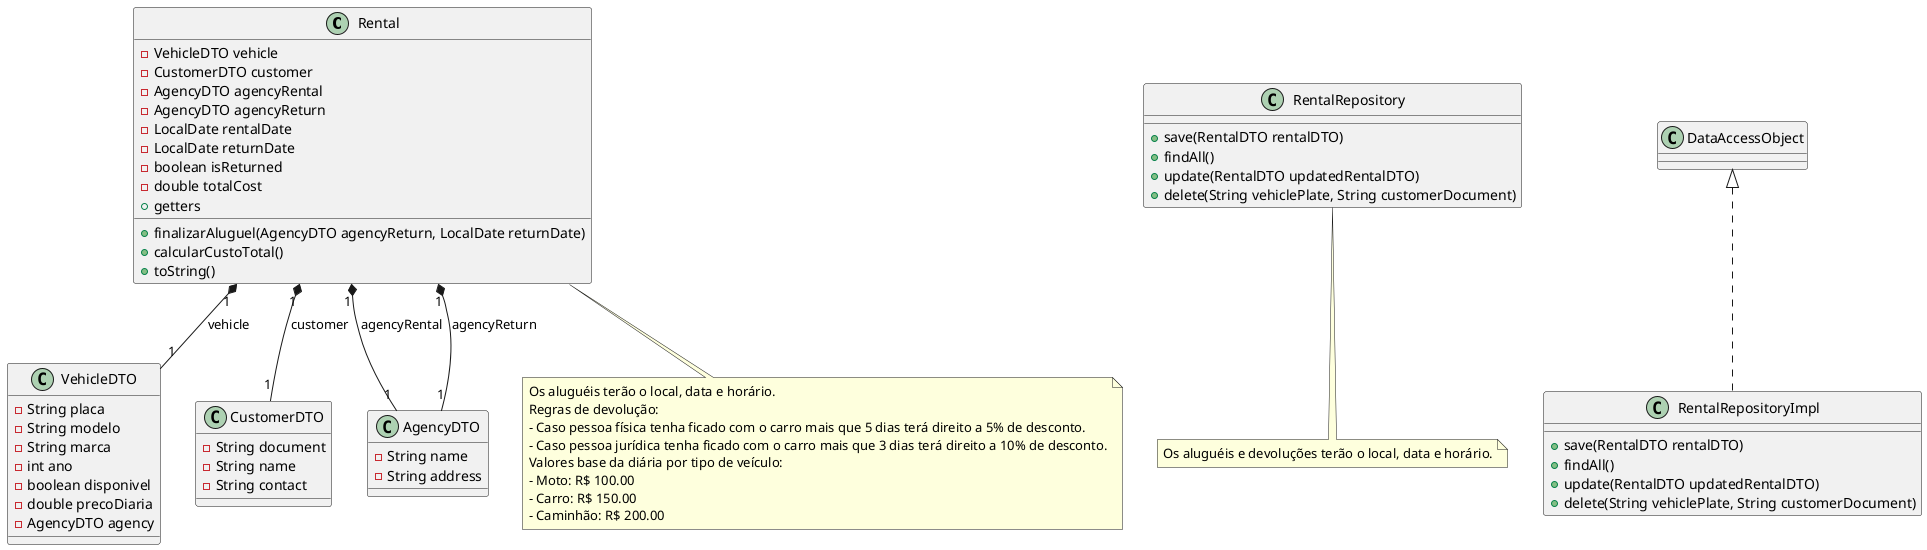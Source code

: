 @startuml
class Rental {
    -VehicleDTO vehicle
    -CustomerDTO customer
    -AgencyDTO agencyRental
    -AgencyDTO agencyReturn
    -LocalDate rentalDate
    -LocalDate returnDate
    -boolean isReturned
    -double totalCost
    +finalizarAluguel(AgencyDTO agencyReturn, LocalDate returnDate)
    +calcularCustoTotal()
    +toString()
    +getters
}

class RentalRepository {
    +save(RentalDTO rentalDTO)
    +findAll()
    +update(RentalDTO updatedRentalDTO)
    +delete(String vehiclePlate, String customerDocument)
}

class RentalRepositoryImpl {
    +save(RentalDTO rentalDTO)
    +findAll()
    +update(RentalDTO updatedRentalDTO)
    +delete(String vehiclePlate, String customerDocument)
}

class VehicleDTO {
    -String placa
    -String modelo
    -String marca
    -int ano
    -boolean disponivel
    -double precoDiaria
    -AgencyDTO agency
}

class CustomerDTO {
    -String document
    -String name
    -String contact
}

class AgencyDTO {
    -String name
    -String address
}

DataAccessObject <|.. RentalRepositoryImpl

Rental "1" *-- "1" VehicleDTO : vehicle
Rental "1" *-- "1" CustomerDTO : customer
Rental "1" *-- "1" AgencyDTO : agencyRental
Rental "1" *-- "1" AgencyDTO : agencyReturn

note "Os aluguéis terão o local, data e horário.\nRegras de devolução:\n- Caso pessoa física tenha ficado com o carro mais que 5 dias terá direito a 5% de desconto.\n- Caso pessoa jurídica tenha ficado com o carro mais que 3 dias terá direito a 10% de desconto.\nValores base da diária por tipo de veículo:\n- Moto: R$ 100.00\n- Carro: R$ 150.00\n- Caminhão: R$ 200.00" as N1
Rental .. N1

note "Os aluguéis e devoluções terão o local, data e horário." as N2
RentalRepository .. N2

@enduml
